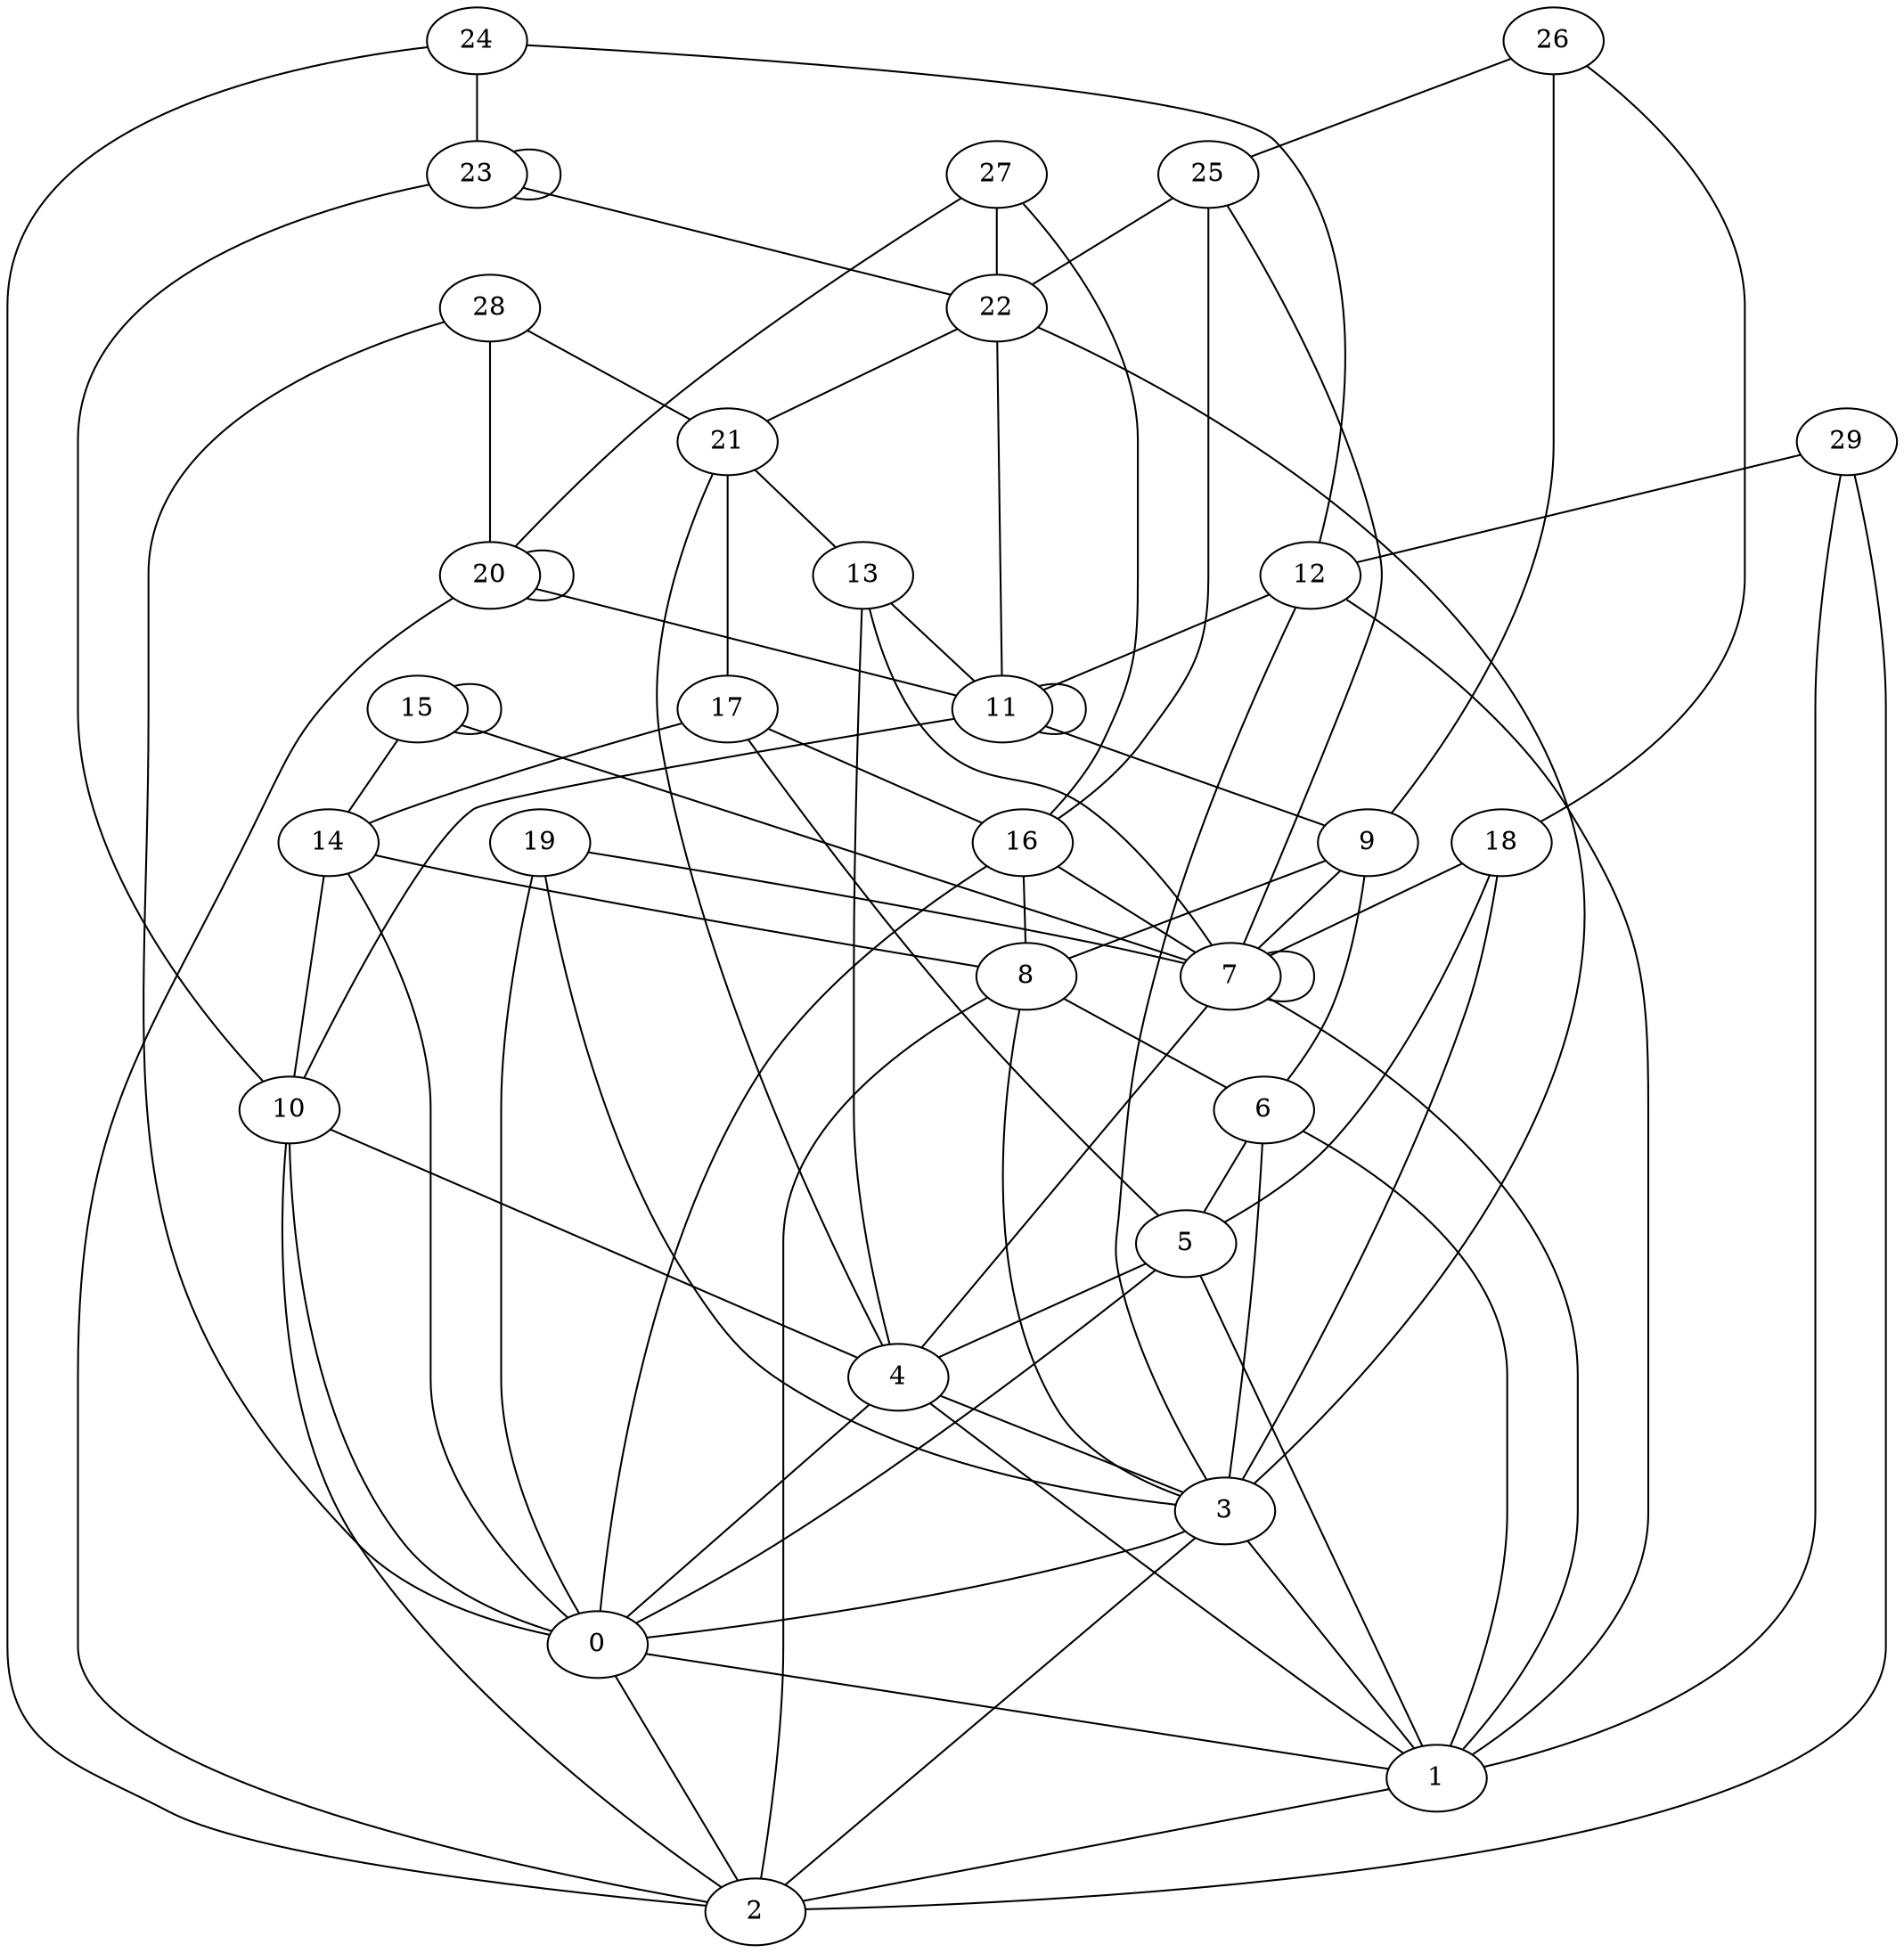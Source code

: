 graph G {
    "26" -- "18";
    "20" -- "20";
    "9" -- "8";
    "5" -- "0";
    "21" -- "17";
    "22" -- "3";
    "14" -- "0";
    "26" -- "9";
    "19" -- "7";
    "6" -- "3";
    "15" -- "14";
    "16" -- "0";
    "8" -- "3";
    "17" -- "14";
    "29" -- "12";
    "21" -- "13";
    "17" -- "16";
    "23" -- "22";
    "0" -- "2";
    "19" -- "3";
    "3" -- "1";
    "12" -- "1";
    "7" -- "7";
    "20" -- "2";
    "16" -- "7";
    "29" -- "2";
    "12" -- "3";
    "28" -- "20";
    "25" -- "22";
    "24" -- "12";
    "24" -- "23";
    "18" -- "5";
    "5" -- "1";
    "9" -- "7";
    "13" -- "4";
    "27" -- "22";
    "7" -- "1";
    "24" -- "2";
    "26" -- "25";
    "22" -- "21";
    "11" -- "11";
    "8" -- "2";
    "20" -- "11";
    "8" -- "6";
    "6" -- "5";
    "25" -- "7";
    "18" -- "3";
    "1" -- "2";
    "4" -- "0";
    "14" -- "10";
    "13" -- "11";
    "10" -- "2";
    "23" -- "10";
    "22" -- "11";
    "18" -- "7";
    "10" -- "4";
    "23" -- "23";
    "4" -- "1";
    "3" -- "2";
    "15" -- "15";
    "4" -- "3";
    "28" -- "21";
    "21" -- "4";
    "6" -- "1";
    "11" -- "9";
    "13" -- "7";
    "25" -- "16";
    "5" -- "4";
    "0" -- "1";
    "14" -- "8";
    "11" -- "10";
    "10" -- "0";
    "19" -- "0";
    "28" -- "0";
    "15" -- "7";
    "29" -- "1";
    "27" -- "16";
    "7" -- "4";
    "27" -- "20";
    "3" -- "0";
    "17" -- "5";
    "16" -- "8";
    "12" -- "11";
    "9" -- "6";
}
